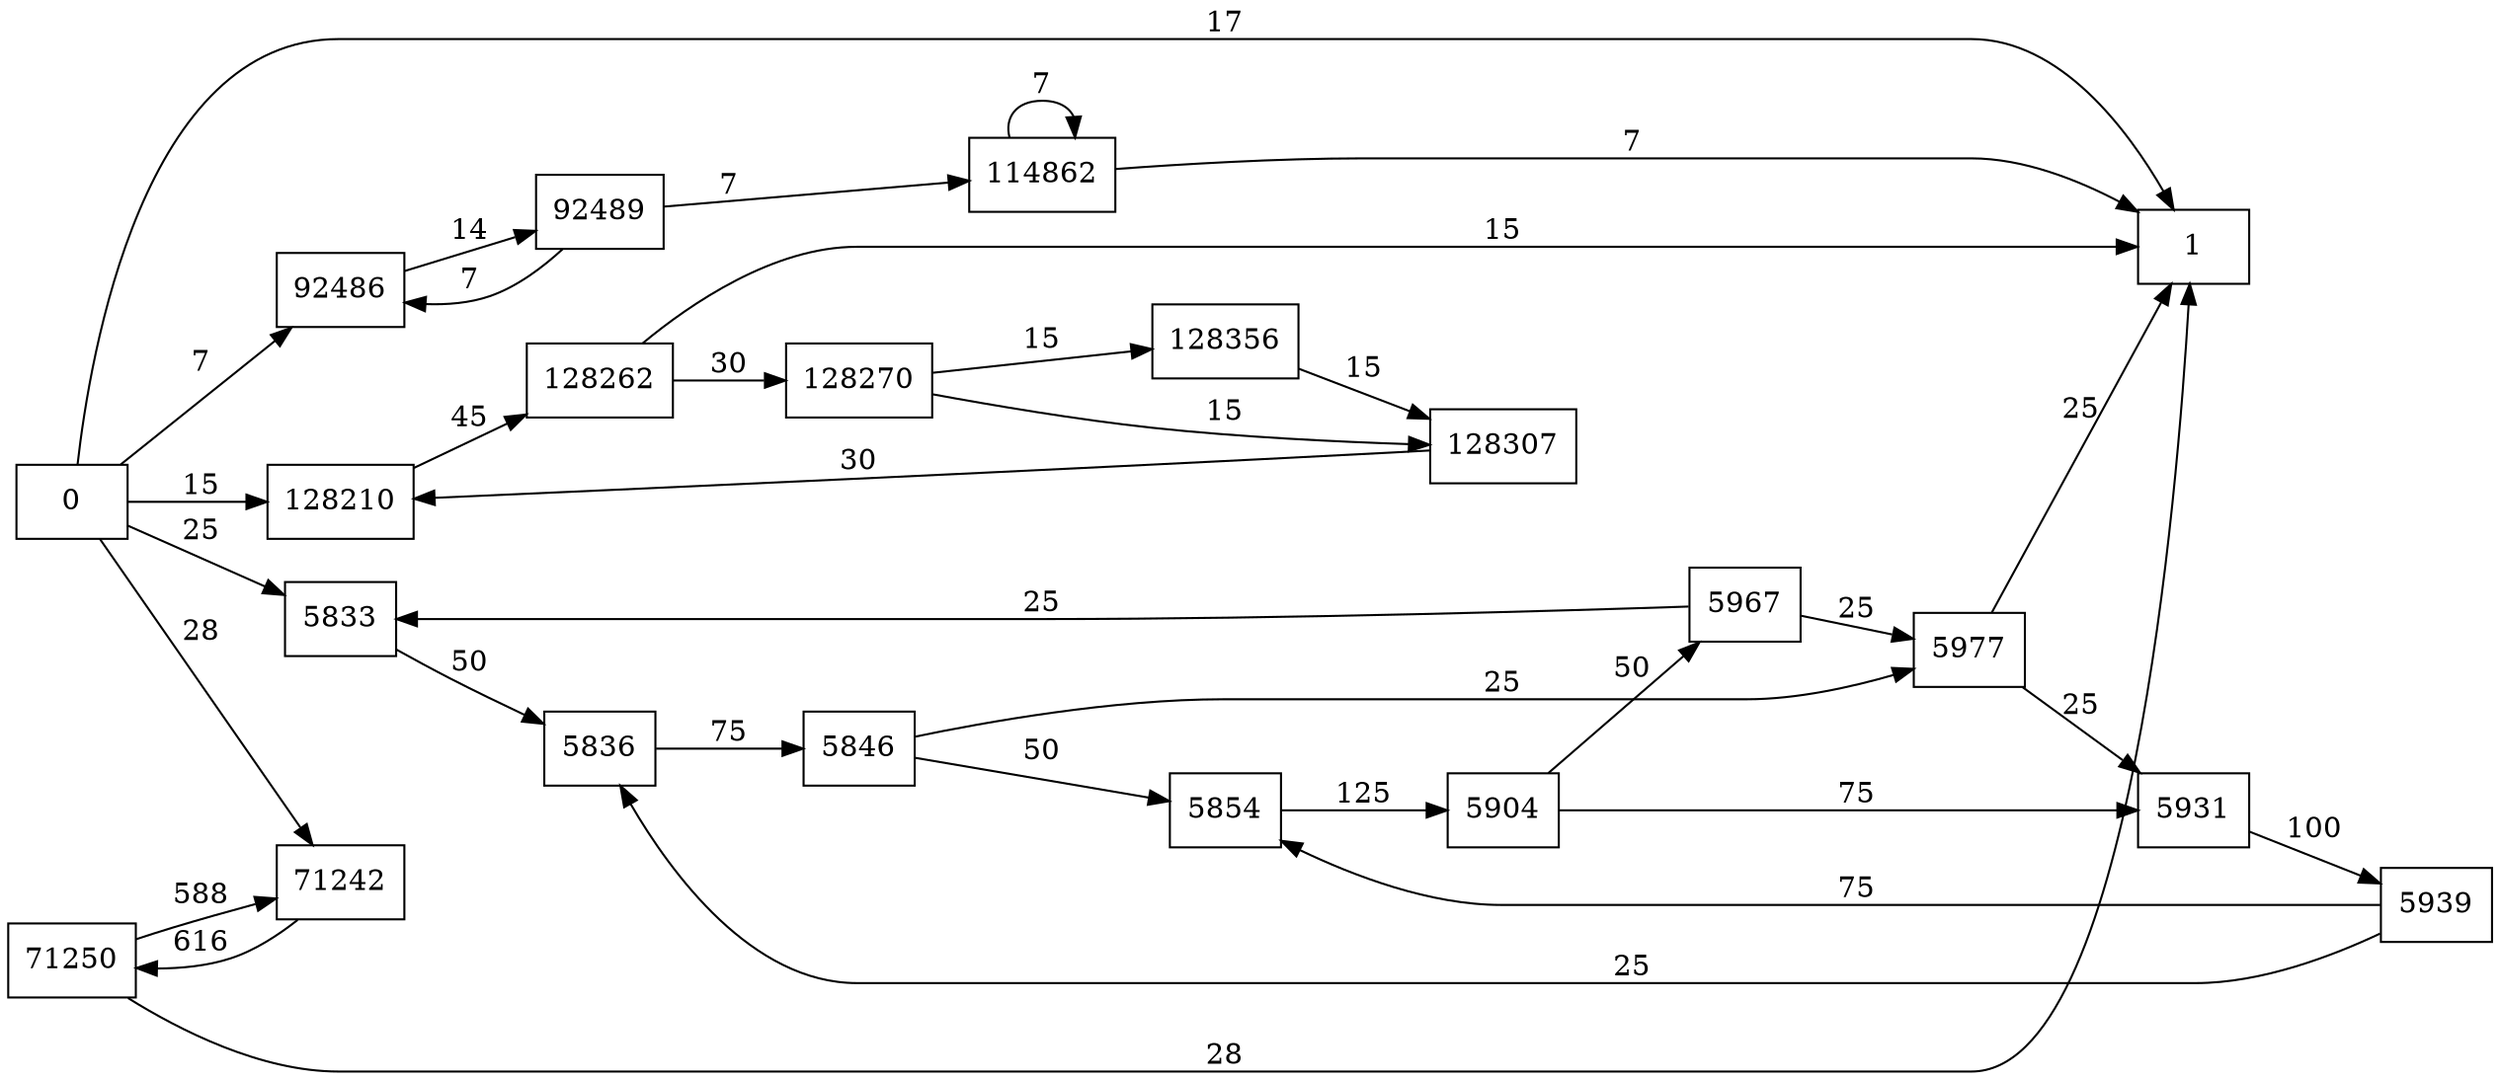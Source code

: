 digraph {
	graph [rankdir=LR]
	node [shape=rectangle]
	5833 -> 5836 [label=50]
	5836 -> 5846 [label=75]
	5846 -> 5854 [label=50]
	5846 -> 5977 [label=25]
	5854 -> 5904 [label=125]
	5904 -> 5967 [label=50]
	5904 -> 5931 [label=75]
	5931 -> 5939 [label=100]
	5939 -> 5854 [label=75]
	5939 -> 5836 [label=25]
	5967 -> 5977 [label=25]
	5967 -> 5833 [label=25]
	5977 -> 5931 [label=25]
	5977 -> 1 [label=25]
	71242 -> 71250 [label=616]
	71250 -> 71242 [label=588]
	71250 -> 1 [label=28]
	92486 -> 92489 [label=14]
	92489 -> 92486 [label=7]
	92489 -> 114862 [label=7]
	114862 -> 114862 [label=7]
	114862 -> 1 [label=7]
	128210 -> 128262 [label=45]
	128262 -> 128270 [label=30]
	128262 -> 1 [label=15]
	128270 -> 128307 [label=15]
	128270 -> 128356 [label=15]
	128307 -> 128210 [label=30]
	128356 -> 128307 [label=15]
	0 -> 5833 [label=25]
	0 -> 1 [label=17]
	0 -> 71242 [label=28]
	0 -> 92486 [label=7]
	0 -> 128210 [label=15]
}
